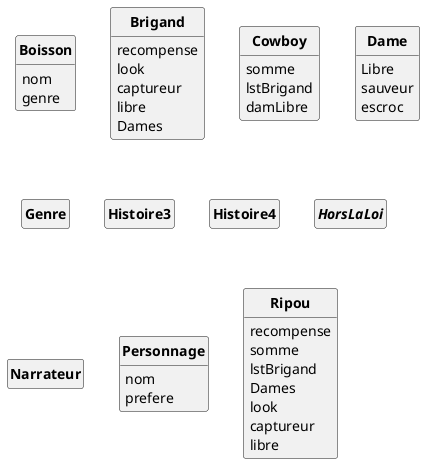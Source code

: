 @startuml
'https://plantuml.com/class-diagram
skinparam style strictuml
skinparam classAttributeIconSize 0
skinparam classFontStyle Bold
hide empty members

Class Boisson{
nom
genre

}
Class Brigand{
recompense
look
captureur
libre
Dames

}
Class Cowboy{
somme
lstBrigand
damLibre

}
Class Dame{
Libre
sauveur
escroc

}
Enum Genre
Class Histoire3{

}
Class Histoire4{

}
Interface HorsLaLoi
Class Narrateur{

}
Class Personnage{
nom
prefere

}
Class Ripou{
recompense
somme
lstBrigand
Dames
look
captureur
libre

}
@enduml

